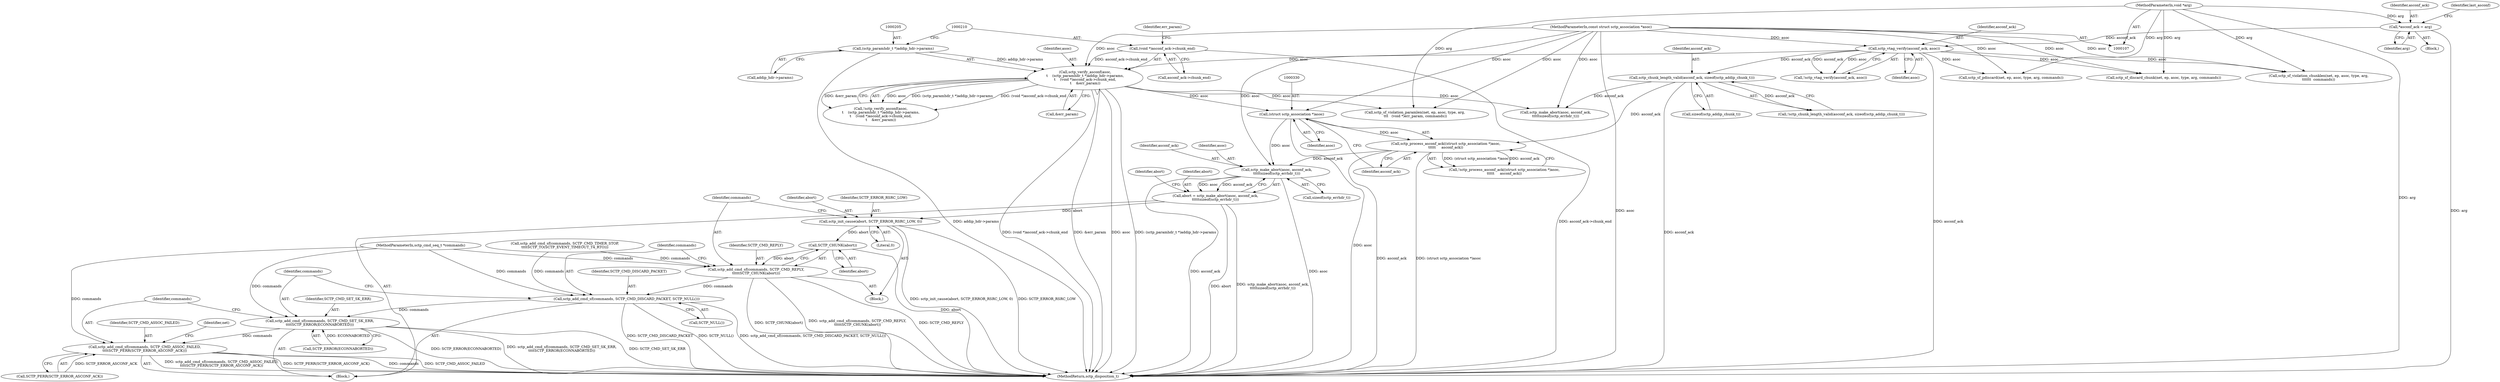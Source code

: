digraph "0_linux_9de7922bc709eee2f609cd01d98aaedc4cf5ea74_2@pointer" {
"1000342" [label="(Call,sctp_make_abort(asoc, asconf_ack,\n\t\t\t\t\tsizeof(sctp_errhdr_t)))"];
"1000329" [label="(Call,(struct sctp_association *)asoc)"];
"1000202" [label="(Call,sctp_verify_asconf(asoc,\n\t    (sctp_paramhdr_t *)addip_hdr->params,\n\t    (void *)asconf_ack->chunk_end,\n\t    &err_param))"];
"1000135" [label="(Call,sctp_vtag_verify(asconf_ack, asoc))"];
"1000116" [label="(Call,*asconf_ack = arg)"];
"1000112" [label="(MethodParameterIn,void *arg)"];
"1000110" [label="(MethodParameterIn,const struct sctp_association *asoc)"];
"1000204" [label="(Call,(sctp_paramhdr_t *)addip_hdr->params)"];
"1000209" [label="(Call,(void *)asconf_ack->chunk_end)"];
"1000328" [label="(Call,sctp_process_asconf_ack((struct sctp_association *)asoc,\n\t\t\t\t\t     asconf_ack))"];
"1000173" [label="(Call,sctp_chunk_length_valid(asconf_ack, sizeof(sctp_addip_chunk_t)))"];
"1000340" [label="(Call,abort = sctp_make_abort(asoc, asconf_ack,\n\t\t\t\t\tsizeof(sctp_errhdr_t)))"];
"1000350" [label="(Call,sctp_init_cause(abort, SCTP_ERROR_RSRC_LOW, 0))"];
"1000357" [label="(Call,SCTP_CHUNK(abort))"];
"1000354" [label="(Call,sctp_add_cmd_sf(commands, SCTP_CMD_REPLY,\n\t\t\t\t\tSCTP_CHUNK(abort)))"];
"1000359" [label="(Call,sctp_add_cmd_sf(commands, SCTP_CMD_DISCARD_PACKET, SCTP_NULL()))"];
"1000363" [label="(Call,sctp_add_cmd_sf(commands, SCTP_CMD_SET_SK_ERR,\n\t\t\t\tSCTP_ERROR(ECONNABORTED)))"];
"1000368" [label="(Call,sctp_add_cmd_sf(commands, SCTP_CMD_ASSOC_FAILED,\n\t\t\t\tSCTP_PERR(SCTP_ERROR_ASCONF_ACK)))"];
"1000327" [label="(Call,!sctp_process_asconf_ack((struct sctp_association *)asoc,\n\t\t\t\t\t     asconf_ack))"];
"1000365" [label="(Identifier,SCTP_CMD_SET_SK_ERR)"];
"1000369" [label="(Identifier,commands)"];
"1000175" [label="(Call,sizeof(sctp_addip_chunk_t))"];
"1000320" [label="(Block,)"];
"1000344" [label="(Identifier,asconf_ack)"];
"1000354" [label="(Call,sctp_add_cmd_sf(commands, SCTP_CMD_REPLY,\n\t\t\t\t\tSCTP_CHUNK(abort)))"];
"1000321" [label="(Call,sctp_add_cmd_sf(commands, SCTP_CMD_TIMER_STOP,\n\t\t\t\tSCTP_TO(SCTP_EVENT_TIMEOUT_T4_RTO)))"];
"1000362" [label="(Call,SCTP_NULL())"];
"1000350" [label="(Call,sctp_init_cause(abort, SCTP_ERROR_RSRC_LOW, 0))"];
"1000117" [label="(Identifier,asconf_ack)"];
"1000363" [label="(Call,sctp_add_cmd_sf(commands, SCTP_CMD_SET_SK_ERR,\n\t\t\t\tSCTP_ERROR(ECONNABORTED)))"];
"1000268" [label="(Call,sctp_make_abort(asoc, asconf_ack,\n\t\t\t\t\tsizeof(sctp_errhdr_t)))"];
"1000110" [label="(MethodParameterIn,const struct sctp_association *asoc)"];
"1000348" [label="(Identifier,abort)"];
"1000353" [label="(Literal,0)"];
"1000173" [label="(Call,sctp_chunk_length_valid(asconf_ack, sizeof(sctp_addip_chunk_t)))"];
"1000118" [label="(Identifier,arg)"];
"1000136" [label="(Identifier,asconf_ack)"];
"1000203" [label="(Identifier,asoc)"];
"1000332" [label="(Identifier,asconf_ack)"];
"1000135" [label="(Call,sctp_vtag_verify(asconf_ack, asoc))"];
"1000359" [label="(Call,sctp_add_cmd_sf(commands, SCTP_CMD_DISCARD_PACKET, SCTP_NULL()))"];
"1000374" [label="(Identifier,net)"];
"1000172" [label="(Call,!sctp_chunk_length_valid(asconf_ack, sizeof(sctp_addip_chunk_t)))"];
"1000113" [label="(MethodParameterIn,sctp_cmd_seq_t *commands)"];
"1000206" [label="(Call,addip_hdr->params)"];
"1000164" [label="(Call,sctp_sf_discard_chunk(net, ep, asoc, type, arg, commands))"];
"1000351" [label="(Identifier,abort)"];
"1000370" [label="(Identifier,SCTP_CMD_ASSOC_FAILED)"];
"1000174" [label="(Identifier,asconf_ack)"];
"1000383" [label="(MethodReturn,sctp_disposition_t)"];
"1000349" [label="(Block,)"];
"1000209" [label="(Call,(void *)asconf_ack->chunk_end)"];
"1000331" [label="(Identifier,asoc)"];
"1000355" [label="(Identifier,commands)"];
"1000112" [label="(MethodParameterIn,void *arg)"];
"1000357" [label="(Call,SCTP_CHUNK(abort))"];
"1000356" [label="(Identifier,SCTP_CMD_REPLY)"];
"1000202" [label="(Call,sctp_verify_asconf(asoc,\n\t    (sctp_paramhdr_t *)addip_hdr->params,\n\t    (void *)asconf_ack->chunk_end,\n\t    &err_param))"];
"1000134" [label="(Call,!sctp_vtag_verify(asconf_ack, asoc))"];
"1000211" [label="(Call,asconf_ack->chunk_end)"];
"1000366" [label="(Call,SCTP_ERROR(ECONNABORTED))"];
"1000340" [label="(Call,abort = sctp_make_abort(asoc, asconf_ack,\n\t\t\t\t\tsizeof(sctp_errhdr_t)))"];
"1000342" [label="(Call,sctp_make_abort(asoc, asconf_ack,\n\t\t\t\t\tsizeof(sctp_errhdr_t)))"];
"1000371" [label="(Call,SCTP_PERR(SCTP_ERROR_ASCONF_ACK))"];
"1000364" [label="(Identifier,commands)"];
"1000345" [label="(Call,sizeof(sctp_errhdr_t))"];
"1000341" [label="(Identifier,abort)"];
"1000201" [label="(Call,!sctp_verify_asconf(asoc,\n\t    (sctp_paramhdr_t *)addip_hdr->params,\n\t    (void *)asconf_ack->chunk_end,\n\t    &err_param))"];
"1000178" [label="(Call,sctp_sf_violation_chunklen(net, ep, asoc, type, arg,\n\t\t\t\t\t\t  commands))"];
"1000329" [label="(Call,(struct sctp_association *)asoc)"];
"1000116" [label="(Call,*asconf_ack = arg)"];
"1000368" [label="(Call,sctp_add_cmd_sf(commands, SCTP_CMD_ASSOC_FAILED,\n\t\t\t\tSCTP_PERR(SCTP_ERROR_ASCONF_ACK)))"];
"1000214" [label="(Call,&err_param)"];
"1000137" [label="(Identifier,asoc)"];
"1000204" [label="(Call,(sctp_paramhdr_t *)addip_hdr->params)"];
"1000328" [label="(Call,sctp_process_asconf_ack((struct sctp_association *)asoc,\n\t\t\t\t\t     asconf_ack))"];
"1000360" [label="(Identifier,commands)"];
"1000217" [label="(Call,sctp_sf_violation_paramlen(net, ep, asoc, type, arg,\n \t\t\t   (void *)err_param, commands))"];
"1000114" [label="(Block,)"];
"1000352" [label="(Identifier,SCTP_ERROR_RSRC_LOW)"];
"1000343" [label="(Identifier,asoc)"];
"1000121" [label="(Identifier,last_asconf)"];
"1000361" [label="(Identifier,SCTP_CMD_DISCARD_PACKET)"];
"1000358" [label="(Identifier,abort)"];
"1000215" [label="(Identifier,err_param)"];
"1000144" [label="(Call,sctp_sf_pdiscard(net, ep, asoc, type, arg, commands))"];
"1000342" -> "1000340"  [label="AST: "];
"1000342" -> "1000345"  [label="CFG: "];
"1000343" -> "1000342"  [label="AST: "];
"1000344" -> "1000342"  [label="AST: "];
"1000345" -> "1000342"  [label="AST: "];
"1000340" -> "1000342"  [label="CFG: "];
"1000342" -> "1000383"  [label="DDG: asconf_ack"];
"1000342" -> "1000383"  [label="DDG: asoc"];
"1000342" -> "1000340"  [label="DDG: asoc"];
"1000342" -> "1000340"  [label="DDG: asconf_ack"];
"1000329" -> "1000342"  [label="DDG: asoc"];
"1000110" -> "1000342"  [label="DDG: asoc"];
"1000328" -> "1000342"  [label="DDG: asconf_ack"];
"1000329" -> "1000328"  [label="AST: "];
"1000329" -> "1000331"  [label="CFG: "];
"1000330" -> "1000329"  [label="AST: "];
"1000331" -> "1000329"  [label="AST: "];
"1000332" -> "1000329"  [label="CFG: "];
"1000329" -> "1000383"  [label="DDG: asoc"];
"1000329" -> "1000328"  [label="DDG: asoc"];
"1000202" -> "1000329"  [label="DDG: asoc"];
"1000110" -> "1000329"  [label="DDG: asoc"];
"1000202" -> "1000201"  [label="AST: "];
"1000202" -> "1000214"  [label="CFG: "];
"1000203" -> "1000202"  [label="AST: "];
"1000204" -> "1000202"  [label="AST: "];
"1000209" -> "1000202"  [label="AST: "];
"1000214" -> "1000202"  [label="AST: "];
"1000201" -> "1000202"  [label="CFG: "];
"1000202" -> "1000383"  [label="DDG: (void *)asconf_ack->chunk_end"];
"1000202" -> "1000383"  [label="DDG: &err_param"];
"1000202" -> "1000383"  [label="DDG: asoc"];
"1000202" -> "1000383"  [label="DDG: (sctp_paramhdr_t *)addip_hdr->params"];
"1000202" -> "1000201"  [label="DDG: asoc"];
"1000202" -> "1000201"  [label="DDG: (sctp_paramhdr_t *)addip_hdr->params"];
"1000202" -> "1000201"  [label="DDG: (void *)asconf_ack->chunk_end"];
"1000202" -> "1000201"  [label="DDG: &err_param"];
"1000135" -> "1000202"  [label="DDG: asoc"];
"1000110" -> "1000202"  [label="DDG: asoc"];
"1000204" -> "1000202"  [label="DDG: addip_hdr->params"];
"1000209" -> "1000202"  [label="DDG: asconf_ack->chunk_end"];
"1000202" -> "1000217"  [label="DDG: asoc"];
"1000202" -> "1000268"  [label="DDG: asoc"];
"1000135" -> "1000134"  [label="AST: "];
"1000135" -> "1000137"  [label="CFG: "];
"1000136" -> "1000135"  [label="AST: "];
"1000137" -> "1000135"  [label="AST: "];
"1000134" -> "1000135"  [label="CFG: "];
"1000135" -> "1000383"  [label="DDG: asconf_ack"];
"1000135" -> "1000134"  [label="DDG: asconf_ack"];
"1000135" -> "1000134"  [label="DDG: asoc"];
"1000116" -> "1000135"  [label="DDG: asconf_ack"];
"1000110" -> "1000135"  [label="DDG: asoc"];
"1000135" -> "1000144"  [label="DDG: asoc"];
"1000135" -> "1000164"  [label="DDG: asoc"];
"1000135" -> "1000173"  [label="DDG: asconf_ack"];
"1000135" -> "1000178"  [label="DDG: asoc"];
"1000116" -> "1000114"  [label="AST: "];
"1000116" -> "1000118"  [label="CFG: "];
"1000117" -> "1000116"  [label="AST: "];
"1000118" -> "1000116"  [label="AST: "];
"1000121" -> "1000116"  [label="CFG: "];
"1000116" -> "1000383"  [label="DDG: arg"];
"1000112" -> "1000116"  [label="DDG: arg"];
"1000112" -> "1000107"  [label="AST: "];
"1000112" -> "1000383"  [label="DDG: arg"];
"1000112" -> "1000144"  [label="DDG: arg"];
"1000112" -> "1000164"  [label="DDG: arg"];
"1000112" -> "1000178"  [label="DDG: arg"];
"1000112" -> "1000217"  [label="DDG: arg"];
"1000110" -> "1000107"  [label="AST: "];
"1000110" -> "1000383"  [label="DDG: asoc"];
"1000110" -> "1000144"  [label="DDG: asoc"];
"1000110" -> "1000164"  [label="DDG: asoc"];
"1000110" -> "1000178"  [label="DDG: asoc"];
"1000110" -> "1000217"  [label="DDG: asoc"];
"1000110" -> "1000268"  [label="DDG: asoc"];
"1000204" -> "1000206"  [label="CFG: "];
"1000205" -> "1000204"  [label="AST: "];
"1000206" -> "1000204"  [label="AST: "];
"1000210" -> "1000204"  [label="CFG: "];
"1000204" -> "1000383"  [label="DDG: addip_hdr->params"];
"1000209" -> "1000211"  [label="CFG: "];
"1000210" -> "1000209"  [label="AST: "];
"1000211" -> "1000209"  [label="AST: "];
"1000215" -> "1000209"  [label="CFG: "];
"1000209" -> "1000383"  [label="DDG: asconf_ack->chunk_end"];
"1000328" -> "1000327"  [label="AST: "];
"1000328" -> "1000332"  [label="CFG: "];
"1000332" -> "1000328"  [label="AST: "];
"1000327" -> "1000328"  [label="CFG: "];
"1000328" -> "1000383"  [label="DDG: asconf_ack"];
"1000328" -> "1000383"  [label="DDG: (struct sctp_association *)asoc"];
"1000328" -> "1000327"  [label="DDG: (struct sctp_association *)asoc"];
"1000328" -> "1000327"  [label="DDG: asconf_ack"];
"1000173" -> "1000328"  [label="DDG: asconf_ack"];
"1000173" -> "1000172"  [label="AST: "];
"1000173" -> "1000175"  [label="CFG: "];
"1000174" -> "1000173"  [label="AST: "];
"1000175" -> "1000173"  [label="AST: "];
"1000172" -> "1000173"  [label="CFG: "];
"1000173" -> "1000383"  [label="DDG: asconf_ack"];
"1000173" -> "1000172"  [label="DDG: asconf_ack"];
"1000173" -> "1000268"  [label="DDG: asconf_ack"];
"1000340" -> "1000320"  [label="AST: "];
"1000341" -> "1000340"  [label="AST: "];
"1000348" -> "1000340"  [label="CFG: "];
"1000340" -> "1000383"  [label="DDG: sctp_make_abort(asoc, asconf_ack,\n\t\t\t\t\tsizeof(sctp_errhdr_t))"];
"1000340" -> "1000383"  [label="DDG: abort"];
"1000340" -> "1000350"  [label="DDG: abort"];
"1000350" -> "1000349"  [label="AST: "];
"1000350" -> "1000353"  [label="CFG: "];
"1000351" -> "1000350"  [label="AST: "];
"1000352" -> "1000350"  [label="AST: "];
"1000353" -> "1000350"  [label="AST: "];
"1000355" -> "1000350"  [label="CFG: "];
"1000350" -> "1000383"  [label="DDG: sctp_init_cause(abort, SCTP_ERROR_RSRC_LOW, 0)"];
"1000350" -> "1000383"  [label="DDG: SCTP_ERROR_RSRC_LOW"];
"1000350" -> "1000357"  [label="DDG: abort"];
"1000357" -> "1000354"  [label="AST: "];
"1000357" -> "1000358"  [label="CFG: "];
"1000358" -> "1000357"  [label="AST: "];
"1000354" -> "1000357"  [label="CFG: "];
"1000357" -> "1000383"  [label="DDG: abort"];
"1000357" -> "1000354"  [label="DDG: abort"];
"1000354" -> "1000349"  [label="AST: "];
"1000355" -> "1000354"  [label="AST: "];
"1000356" -> "1000354"  [label="AST: "];
"1000360" -> "1000354"  [label="CFG: "];
"1000354" -> "1000383"  [label="DDG: SCTP_CMD_REPLY"];
"1000354" -> "1000383"  [label="DDG: SCTP_CHUNK(abort)"];
"1000354" -> "1000383"  [label="DDG: sctp_add_cmd_sf(commands, SCTP_CMD_REPLY,\n\t\t\t\t\tSCTP_CHUNK(abort))"];
"1000321" -> "1000354"  [label="DDG: commands"];
"1000113" -> "1000354"  [label="DDG: commands"];
"1000354" -> "1000359"  [label="DDG: commands"];
"1000359" -> "1000320"  [label="AST: "];
"1000359" -> "1000362"  [label="CFG: "];
"1000360" -> "1000359"  [label="AST: "];
"1000361" -> "1000359"  [label="AST: "];
"1000362" -> "1000359"  [label="AST: "];
"1000364" -> "1000359"  [label="CFG: "];
"1000359" -> "1000383"  [label="DDG: SCTP_CMD_DISCARD_PACKET"];
"1000359" -> "1000383"  [label="DDG: SCTP_NULL()"];
"1000359" -> "1000383"  [label="DDG: sctp_add_cmd_sf(commands, SCTP_CMD_DISCARD_PACKET, SCTP_NULL())"];
"1000321" -> "1000359"  [label="DDG: commands"];
"1000113" -> "1000359"  [label="DDG: commands"];
"1000359" -> "1000363"  [label="DDG: commands"];
"1000363" -> "1000320"  [label="AST: "];
"1000363" -> "1000366"  [label="CFG: "];
"1000364" -> "1000363"  [label="AST: "];
"1000365" -> "1000363"  [label="AST: "];
"1000366" -> "1000363"  [label="AST: "];
"1000369" -> "1000363"  [label="CFG: "];
"1000363" -> "1000383"  [label="DDG: SCTP_CMD_SET_SK_ERR"];
"1000363" -> "1000383"  [label="DDG: SCTP_ERROR(ECONNABORTED)"];
"1000363" -> "1000383"  [label="DDG: sctp_add_cmd_sf(commands, SCTP_CMD_SET_SK_ERR,\n\t\t\t\tSCTP_ERROR(ECONNABORTED))"];
"1000113" -> "1000363"  [label="DDG: commands"];
"1000366" -> "1000363"  [label="DDG: ECONNABORTED"];
"1000363" -> "1000368"  [label="DDG: commands"];
"1000368" -> "1000320"  [label="AST: "];
"1000368" -> "1000371"  [label="CFG: "];
"1000369" -> "1000368"  [label="AST: "];
"1000370" -> "1000368"  [label="AST: "];
"1000371" -> "1000368"  [label="AST: "];
"1000374" -> "1000368"  [label="CFG: "];
"1000368" -> "1000383"  [label="DDG: commands"];
"1000368" -> "1000383"  [label="DDG: SCTP_CMD_ASSOC_FAILED"];
"1000368" -> "1000383"  [label="DDG: sctp_add_cmd_sf(commands, SCTP_CMD_ASSOC_FAILED,\n\t\t\t\tSCTP_PERR(SCTP_ERROR_ASCONF_ACK))"];
"1000368" -> "1000383"  [label="DDG: SCTP_PERR(SCTP_ERROR_ASCONF_ACK)"];
"1000113" -> "1000368"  [label="DDG: commands"];
"1000371" -> "1000368"  [label="DDG: SCTP_ERROR_ASCONF_ACK"];
}

